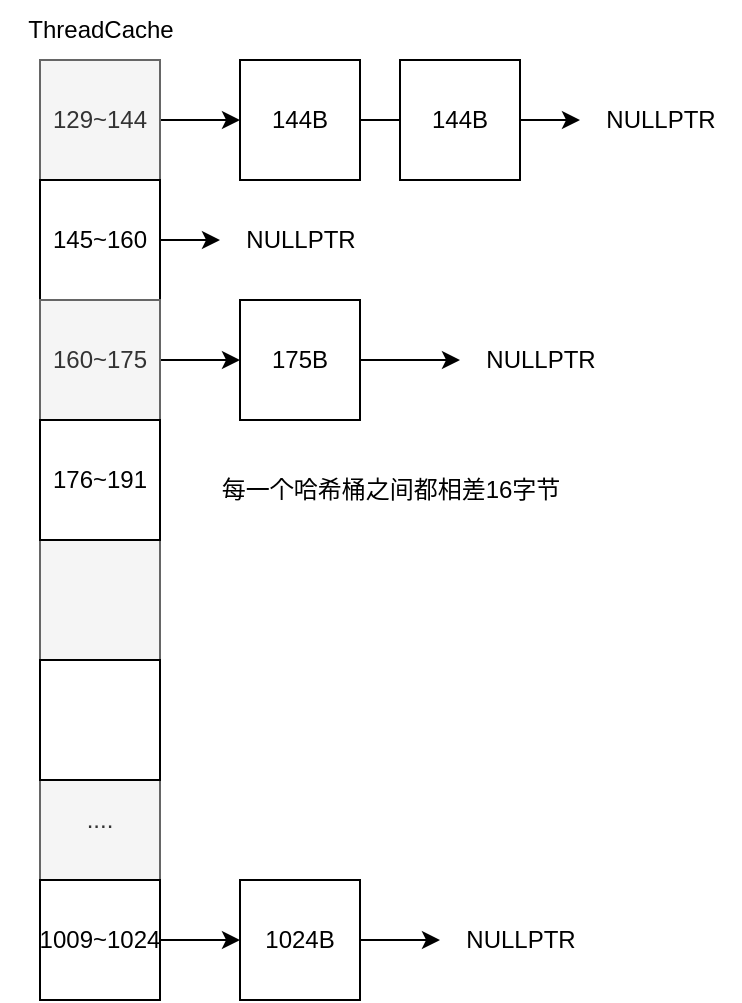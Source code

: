 <mxfile version="23.1.5" type="device">
  <diagram name="第 1 页" id="-S2tFFtkINJocTdcbrvZ">
    <mxGraphModel dx="1208" dy="702" grid="1" gridSize="10" guides="1" tooltips="1" connect="1" arrows="1" fold="1" page="1" pageScale="1" pageWidth="827" pageHeight="1169" math="0" shadow="0">
      <root>
        <mxCell id="0" />
        <mxCell id="1" parent="0" />
        <mxCell id="RD_Kn3eTQgftrucP7Ojp-15" value="" style="rounded=0;whiteSpace=wrap;html=1;" parent="1" vertex="1">
          <mxGeometry x="230" y="320" width="60" height="460" as="geometry" />
        </mxCell>
        <mxCell id="RD_Kn3eTQgftrucP7Ojp-29" value="" style="edgeStyle=orthogonalEdgeStyle;rounded=0;orthogonalLoop=1;jettySize=auto;html=1;" parent="1" source="RD_Kn3eTQgftrucP7Ojp-16" target="RD_Kn3eTQgftrucP7Ojp-26" edge="1">
          <mxGeometry relative="1" as="geometry" />
        </mxCell>
        <mxCell id="RD_Kn3eTQgftrucP7Ojp-16" value="129~144" style="rounded=0;whiteSpace=wrap;html=1;fillColor=#f5f5f5;fontColor=#333333;strokeColor=#666666;" parent="1" vertex="1">
          <mxGeometry x="230" y="320" width="60" height="60" as="geometry" />
        </mxCell>
        <mxCell id="RD_Kn3eTQgftrucP7Ojp-32" value="" style="edgeStyle=orthogonalEdgeStyle;rounded=0;orthogonalLoop=1;jettySize=auto;html=1;" parent="1" source="RD_Kn3eTQgftrucP7Ojp-18" target="RD_Kn3eTQgftrucP7Ojp-31" edge="1">
          <mxGeometry relative="1" as="geometry" />
        </mxCell>
        <mxCell id="RD_Kn3eTQgftrucP7Ojp-18" value="145~160" style="rounded=0;whiteSpace=wrap;html=1;" parent="1" vertex="1">
          <mxGeometry x="230" y="380" width="60" height="60" as="geometry" />
        </mxCell>
        <mxCell id="RD_Kn3eTQgftrucP7Ojp-19" value="" style="rounded=0;whiteSpace=wrap;html=1;fillColor=#f5f5f5;fontColor=#333333;strokeColor=#666666;" parent="1" vertex="1">
          <mxGeometry x="230" y="560" width="60" height="60" as="geometry" />
        </mxCell>
        <mxCell id="RD_Kn3eTQgftrucP7Ojp-20" value="...." style="rounded=0;whiteSpace=wrap;html=1;fillColor=#f5f5f5;fontColor=#333333;strokeColor=#666666;" parent="1" vertex="1">
          <mxGeometry x="230" y="670" width="60" height="60" as="geometry" />
        </mxCell>
        <mxCell id="RD_Kn3eTQgftrucP7Ojp-30" value="" style="edgeStyle=orthogonalEdgeStyle;rounded=0;orthogonalLoop=1;jettySize=auto;html=1;" parent="1" source="RD_Kn3eTQgftrucP7Ojp-22" target="RD_Kn3eTQgftrucP7Ojp-28" edge="1">
          <mxGeometry relative="1" as="geometry" />
        </mxCell>
        <mxCell id="RD_Kn3eTQgftrucP7Ojp-22" value="160~175" style="rounded=0;whiteSpace=wrap;html=1;fillColor=#f5f5f5;fontColor=#333333;strokeColor=#666666;" parent="1" vertex="1">
          <mxGeometry x="230" y="440" width="60" height="60" as="geometry" />
        </mxCell>
        <mxCell id="RD_Kn3eTQgftrucP7Ojp-23" value="176~191" style="rounded=0;whiteSpace=wrap;html=1;" parent="1" vertex="1">
          <mxGeometry x="230" y="500" width="60" height="60" as="geometry" />
        </mxCell>
        <mxCell id="RD_Kn3eTQgftrucP7Ojp-24" value="" style="rounded=0;whiteSpace=wrap;html=1;" parent="1" vertex="1">
          <mxGeometry x="230" y="620" width="60" height="60" as="geometry" />
        </mxCell>
        <mxCell id="RD_Kn3eTQgftrucP7Ojp-34" value="" style="edgeStyle=orthogonalEdgeStyle;rounded=0;orthogonalLoop=1;jettySize=auto;html=1;" parent="1" source="RD_Kn3eTQgftrucP7Ojp-26" target="RD_Kn3eTQgftrucP7Ojp-33" edge="1">
          <mxGeometry relative="1" as="geometry" />
        </mxCell>
        <mxCell id="RD_Kn3eTQgftrucP7Ojp-26" value="144B" style="rounded=0;whiteSpace=wrap;html=1;" parent="1" vertex="1">
          <mxGeometry x="330" y="320" width="60" height="60" as="geometry" />
        </mxCell>
        <mxCell id="RD_Kn3eTQgftrucP7Ojp-27" value="144B" style="rounded=0;whiteSpace=wrap;html=1;" parent="1" vertex="1">
          <mxGeometry x="410" y="320" width="60" height="60" as="geometry" />
        </mxCell>
        <mxCell id="RD_Kn3eTQgftrucP7Ojp-36" value="" style="edgeStyle=orthogonalEdgeStyle;rounded=0;orthogonalLoop=1;jettySize=auto;html=1;" parent="1" source="RD_Kn3eTQgftrucP7Ojp-28" target="RD_Kn3eTQgftrucP7Ojp-35" edge="1">
          <mxGeometry relative="1" as="geometry" />
        </mxCell>
        <mxCell id="RD_Kn3eTQgftrucP7Ojp-28" value="175B" style="rounded=0;whiteSpace=wrap;html=1;" parent="1" vertex="1">
          <mxGeometry x="330" y="440" width="60" height="60" as="geometry" />
        </mxCell>
        <mxCell id="RD_Kn3eTQgftrucP7Ojp-31" value="NULLPTR" style="text;html=1;align=center;verticalAlign=middle;resizable=0;points=[];autosize=1;strokeColor=none;fillColor=none;" parent="1" vertex="1">
          <mxGeometry x="320" y="395" width="80" height="30" as="geometry" />
        </mxCell>
        <mxCell id="RD_Kn3eTQgftrucP7Ojp-33" value="NULLPTR" style="text;html=1;align=center;verticalAlign=middle;resizable=0;points=[];autosize=1;strokeColor=none;fillColor=none;" parent="1" vertex="1">
          <mxGeometry x="500" y="335" width="80" height="30" as="geometry" />
        </mxCell>
        <mxCell id="RD_Kn3eTQgftrucP7Ojp-35" value="NULLPTR" style="text;html=1;align=center;verticalAlign=middle;resizable=0;points=[];autosize=1;strokeColor=none;fillColor=none;" parent="1" vertex="1">
          <mxGeometry x="440" y="455" width="80" height="30" as="geometry" />
        </mxCell>
        <mxCell id="RD_Kn3eTQgftrucP7Ojp-37" value="ThreadCache" style="text;html=1;align=center;verticalAlign=middle;resizable=0;points=[];autosize=1;strokeColor=none;fillColor=none;" parent="1" vertex="1">
          <mxGeometry x="210" y="290" width="100" height="30" as="geometry" />
        </mxCell>
        <mxCell id="X0fFuHbSTyEUpfdh1TxO-4" value="" style="edgeStyle=orthogonalEdgeStyle;rounded=0;orthogonalLoop=1;jettySize=auto;html=1;" parent="1" source="RD_Kn3eTQgftrucP7Ojp-38" target="X0fFuHbSTyEUpfdh1TxO-3" edge="1">
          <mxGeometry relative="1" as="geometry" />
        </mxCell>
        <mxCell id="RD_Kn3eTQgftrucP7Ojp-38" value="1009~1024" style="rounded=0;whiteSpace=wrap;html=1;" parent="1" vertex="1">
          <mxGeometry x="230" y="730" width="60" height="60" as="geometry" />
        </mxCell>
        <mxCell id="X0fFuHbSTyEUpfdh1TxO-1" value="每一个哈希桶之间都相差16字节" style="text;html=1;align=center;verticalAlign=middle;resizable=0;points=[];autosize=1;strokeColor=none;fillColor=none;" parent="1" vertex="1">
          <mxGeometry x="310" y="520" width="190" height="30" as="geometry" />
        </mxCell>
        <mxCell id="X0fFuHbSTyEUpfdh1TxO-6" value="" style="edgeStyle=orthogonalEdgeStyle;rounded=0;orthogonalLoop=1;jettySize=auto;html=1;" parent="1" source="X0fFuHbSTyEUpfdh1TxO-3" target="X0fFuHbSTyEUpfdh1TxO-5" edge="1">
          <mxGeometry relative="1" as="geometry" />
        </mxCell>
        <mxCell id="X0fFuHbSTyEUpfdh1TxO-3" value="1024B" style="rounded=0;whiteSpace=wrap;html=1;" parent="1" vertex="1">
          <mxGeometry x="330" y="730" width="60" height="60" as="geometry" />
        </mxCell>
        <mxCell id="X0fFuHbSTyEUpfdh1TxO-5" value="NULLPTR" style="text;html=1;align=center;verticalAlign=middle;resizable=0;points=[];autosize=1;strokeColor=none;fillColor=none;" parent="1" vertex="1">
          <mxGeometry x="430" y="745" width="80" height="30" as="geometry" />
        </mxCell>
      </root>
    </mxGraphModel>
  </diagram>
</mxfile>
